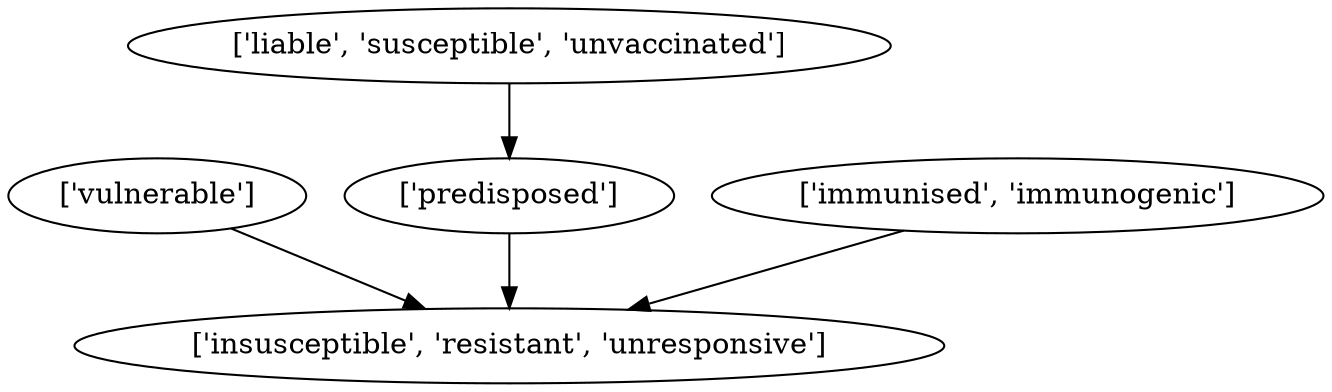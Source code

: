 strict digraph  {
	"['vulnerable']" -> "['insusceptible', 'resistant', 'unresponsive']";
	"['liable', 'susceptible', 'unvaccinated']" -> "['predisposed']";
	"['predisposed']" -> "['insusceptible', 'resistant', 'unresponsive']";
	"['immunised', 'immunogenic']" -> "['insusceptible', 'resistant', 'unresponsive']";
}
